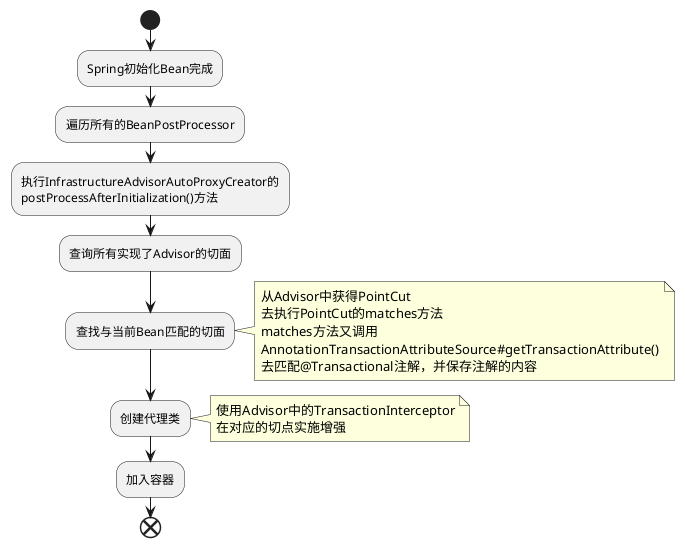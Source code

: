 @startuml
start
:Spring初始化Bean完成;
:遍历所有的BeanPostProcessor;
:执行InfrastructureAdvisorAutoProxyCreator的
postProcessAfterInitialization()方法;
:查询所有实现了Advisor的切面;
:查找与当前Bean匹配的切面;
note right
从Advisor中获得PointCut
去执行PointCut的matches方法
matches方法又调用
AnnotationTransactionAttributeSource#getTransactionAttribute()
去匹配@Transactional注解，并保存注解的内容
end note
:创建代理类;
note right
使用Advisor中的TransactionInterceptor
在对应的切点实施增强
end note
:加入容器;
end
@enduml
